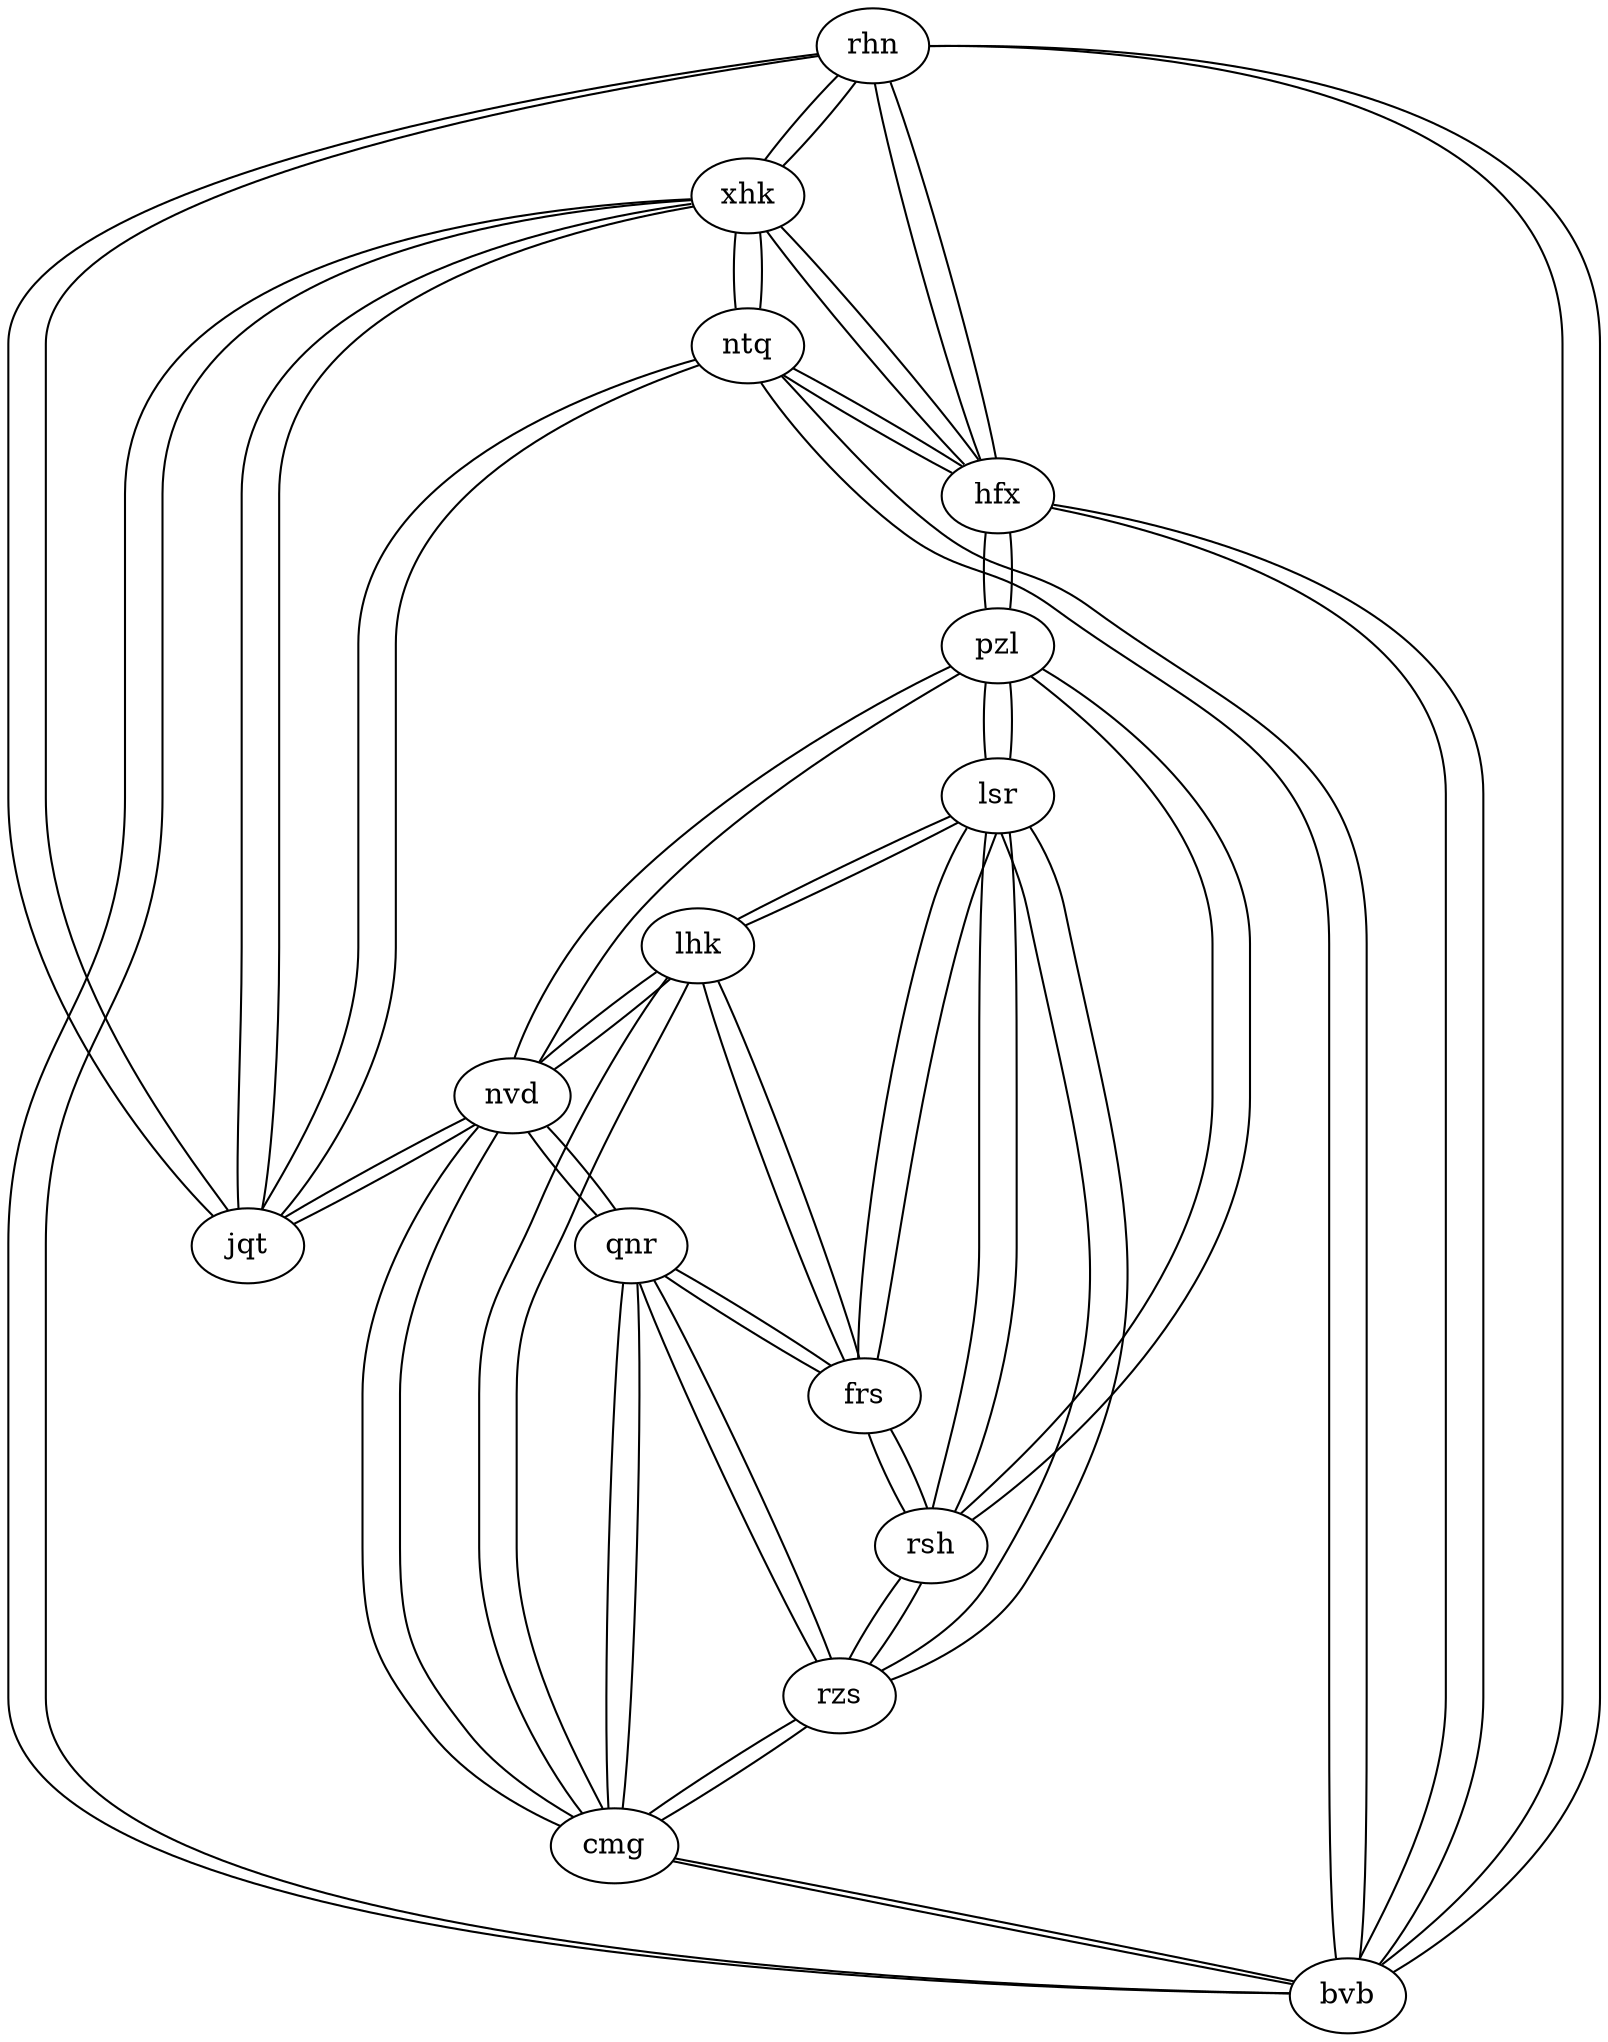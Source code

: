 graph {
rhn -- xhk;
rhn -- jqt;
rhn -- bvb;
rhn -- hfx;
pzl -- nvd;
pzl -- rsh;
pzl -- hfx;
pzl -- lsr;
rzs -- cmg;
rzs -- rsh;
rzs -- lsr;
rzs -- qnr;
frs -- rsh;
frs -- lhk;
frs -- lsr;
frs -- qnr;
jqt -- rhn;
jqt -- ntq;
jqt -- nvd;
jqt -- xhk;
bvb -- xhk;
bvb -- cmg;
bvb -- hfx;
bvb -- ntq;
bvb -- rhn;
ntq -- jqt;
ntq -- bvb;
ntq -- xhk;
ntq -- hfx;
qnr -- rzs;
qnr -- frs;
qnr -- nvd;
qnr -- cmg;
xhk -- hfx;
xhk -- jqt;
xhk -- ntq;
xhk -- bvb;
xhk -- rhn;
hfx -- ntq;
hfx -- bvb;
hfx -- rhn;
hfx -- xhk;
hfx -- pzl;
lsr -- frs;
lsr -- rsh;
lsr -- rzs;
lsr -- lhk;
lsr -- pzl;
lhk -- lsr;
lhk -- cmg;
lhk -- frs;
lhk -- nvd;
cmg -- rzs;
cmg -- qnr;
cmg -- nvd;
cmg -- lhk;
cmg -- bvb;
nvd -- cmg;
nvd -- lhk;
nvd -- qnr;
nvd -- jqt;
nvd -- pzl;
rsh -- pzl;
rsh -- lsr;
rsh -- frs;
rsh -- rzs;

}
